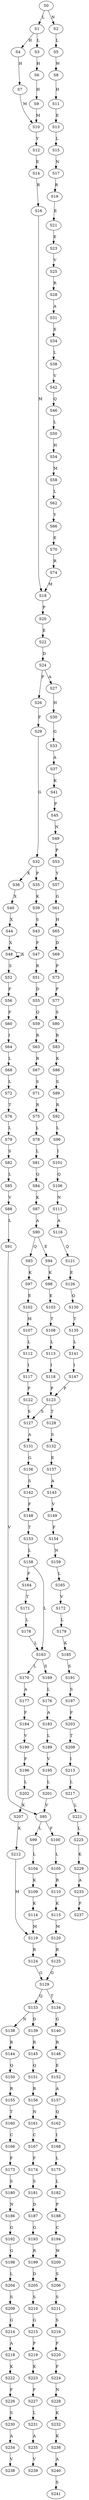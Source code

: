 strict digraph  {
	S0 -> S1 [ label = L ];
	S0 -> S2 [ label = N ];
	S1 -> S3 [ label = L ];
	S1 -> S4 [ label = H ];
	S2 -> S5 [ label = L ];
	S3 -> S6 [ label = H ];
	S4 -> S7 [ label = H ];
	S5 -> S8 [ label = W ];
	S6 -> S9 [ label = H ];
	S7 -> S10 [ label = M ];
	S8 -> S11 [ label = H ];
	S9 -> S10 [ label = M ];
	S10 -> S12 [ label = Y ];
	S11 -> S13 [ label = E ];
	S12 -> S14 [ label = E ];
	S13 -> S15 [ label = L ];
	S14 -> S16 [ label = R ];
	S15 -> S17 [ label = N ];
	S16 -> S18 [ label = M ];
	S17 -> S19 [ label = R ];
	S18 -> S20 [ label = P ];
	S19 -> S21 [ label = E ];
	S20 -> S22 [ label = E ];
	S21 -> S23 [ label = E ];
	S22 -> S24 [ label = D ];
	S23 -> S25 [ label = V ];
	S24 -> S26 [ label = P ];
	S24 -> S27 [ label = A ];
	S25 -> S28 [ label = R ];
	S26 -> S29 [ label = F ];
	S27 -> S30 [ label = H ];
	S28 -> S31 [ label = A ];
	S29 -> S32 [ label = G ];
	S30 -> S33 [ label = G ];
	S31 -> S34 [ label = E ];
	S32 -> S35 [ label = P ];
	S32 -> S36 [ label = X ];
	S33 -> S37 [ label = A ];
	S34 -> S38 [ label = L ];
	S35 -> S39 [ label = K ];
	S36 -> S40 [ label = X ];
	S37 -> S41 [ label = K ];
	S38 -> S42 [ label = V ];
	S39 -> S43 [ label = S ];
	S40 -> S44 [ label = X ];
	S41 -> S45 [ label = P ];
	S42 -> S46 [ label = Q ];
	S43 -> S47 [ label = P ];
	S44 -> S48 [ label = X ];
	S45 -> S49 [ label = N ];
	S46 -> S50 [ label = L ];
	S47 -> S51 [ label = R ];
	S48 -> S52 [ label = S ];
	S48 -> S48 [ label = X ];
	S49 -> S53 [ label = P ];
	S50 -> S54 [ label = H ];
	S51 -> S55 [ label = D ];
	S52 -> S56 [ label = F ];
	S53 -> S57 [ label = Y ];
	S54 -> S58 [ label = M ];
	S55 -> S59 [ label = Q ];
	S56 -> S60 [ label = F ];
	S57 -> S61 [ label = G ];
	S58 -> S62 [ label = L ];
	S59 -> S63 [ label = R ];
	S60 -> S64 [ label = I ];
	S61 -> S65 [ label = H ];
	S62 -> S66 [ label = Y ];
	S63 -> S67 [ label = R ];
	S64 -> S68 [ label = L ];
	S65 -> S69 [ label = D ];
	S66 -> S70 [ label = E ];
	S67 -> S71 [ label = S ];
	S68 -> S72 [ label = L ];
	S69 -> S73 [ label = P ];
	S70 -> S74 [ label = R ];
	S71 -> S75 [ label = R ];
	S72 -> S76 [ label = T ];
	S73 -> S77 [ label = P ];
	S74 -> S18 [ label = M ];
	S75 -> S78 [ label = L ];
	S76 -> S79 [ label = L ];
	S77 -> S80 [ label = S ];
	S78 -> S81 [ label = L ];
	S79 -> S82 [ label = S ];
	S80 -> S83 [ label = R ];
	S81 -> S84 [ label = Q ];
	S82 -> S85 [ label = L ];
	S83 -> S86 [ label = K ];
	S84 -> S87 [ label = K ];
	S85 -> S88 [ label = V ];
	S86 -> S89 [ label = S ];
	S87 -> S90 [ label = A ];
	S88 -> S91 [ label = L ];
	S89 -> S92 [ label = R ];
	S90 -> S93 [ label = Q ];
	S90 -> S94 [ label = E ];
	S91 -> S95 [ label = V ];
	S92 -> S96 [ label = L ];
	S93 -> S97 [ label = K ];
	S94 -> S98 [ label = K ];
	S95 -> S99 [ label = L ];
	S95 -> S100 [ label = F ];
	S96 -> S101 [ label = I ];
	S97 -> S102 [ label = E ];
	S98 -> S103 [ label = E ];
	S99 -> S104 [ label = L ];
	S100 -> S105 [ label = L ];
	S101 -> S106 [ label = Q ];
	S102 -> S107 [ label = M ];
	S103 -> S108 [ label = T ];
	S104 -> S109 [ label = K ];
	S105 -> S110 [ label = R ];
	S106 -> S111 [ label = N ];
	S107 -> S112 [ label = L ];
	S108 -> S113 [ label = L ];
	S109 -> S114 [ label = K ];
	S110 -> S115 [ label = K ];
	S111 -> S116 [ label = A ];
	S112 -> S117 [ label = I ];
	S113 -> S118 [ label = I ];
	S114 -> S119 [ label = M ];
	S115 -> S120 [ label = M ];
	S116 -> S121 [ label = Q ];
	S117 -> S122 [ label = P ];
	S118 -> S123 [ label = P ];
	S119 -> S124 [ label = R ];
	S120 -> S125 [ label = R ];
	S121 -> S126 [ label = E ];
	S122 -> S127 [ label = S ];
	S123 -> S128 [ label = T ];
	S123 -> S127 [ label = S ];
	S124 -> S129 [ label = G ];
	S125 -> S129 [ label = G ];
	S126 -> S130 [ label = Q ];
	S127 -> S131 [ label = A ];
	S128 -> S132 [ label = S ];
	S129 -> S133 [ label = Q ];
	S129 -> S134 [ label = T ];
	S130 -> S135 [ label = T ];
	S131 -> S136 [ label = G ];
	S132 -> S137 [ label = E ];
	S133 -> S138 [ label = N ];
	S133 -> S139 [ label = D ];
	S134 -> S140 [ label = G ];
	S135 -> S141 [ label = L ];
	S136 -> S142 [ label = S ];
	S137 -> S143 [ label = A ];
	S138 -> S144 [ label = R ];
	S139 -> S145 [ label = R ];
	S140 -> S146 [ label = R ];
	S141 -> S147 [ label = I ];
	S142 -> S148 [ label = F ];
	S143 -> S149 [ label = V ];
	S144 -> S150 [ label = Q ];
	S145 -> S151 [ label = Q ];
	S146 -> S152 [ label = E ];
	S147 -> S123 [ label = P ];
	S148 -> S153 [ label = T ];
	S149 -> S154 [ label = F ];
	S150 -> S155 [ label = R ];
	S151 -> S156 [ label = R ];
	S152 -> S157 [ label = A ];
	S153 -> S158 [ label = L ];
	S154 -> S159 [ label = N ];
	S155 -> S160 [ label = T ];
	S156 -> S161 [ label = N ];
	S157 -> S162 [ label = Q ];
	S158 -> S163 [ label = L ];
	S158 -> S164 [ label = F ];
	S159 -> S165 [ label = L ];
	S160 -> S166 [ label = C ];
	S161 -> S167 [ label = C ];
	S162 -> S168 [ label = I ];
	S163 -> S169 [ label = S ];
	S163 -> S170 [ label = L ];
	S164 -> S171 [ label = T ];
	S165 -> S172 [ label = V ];
	S166 -> S173 [ label = F ];
	S167 -> S174 [ label = F ];
	S168 -> S175 [ label = L ];
	S169 -> S176 [ label = L ];
	S170 -> S177 [ label = A ];
	S171 -> S178 [ label = L ];
	S172 -> S179 [ label = L ];
	S173 -> S180 [ label = S ];
	S174 -> S181 [ label = S ];
	S175 -> S182 [ label = L ];
	S176 -> S183 [ label = A ];
	S177 -> S184 [ label = F ];
	S178 -> S163 [ label = L ];
	S179 -> S185 [ label = K ];
	S180 -> S186 [ label = N ];
	S181 -> S187 [ label = D ];
	S182 -> S188 [ label = P ];
	S183 -> S189 [ label = L ];
	S184 -> S190 [ label = V ];
	S185 -> S191 [ label = S ];
	S186 -> S192 [ label = G ];
	S187 -> S193 [ label = G ];
	S188 -> S194 [ label = C ];
	S189 -> S195 [ label = V ];
	S190 -> S196 [ label = F ];
	S191 -> S197 [ label = S ];
	S192 -> S198 [ label = G ];
	S193 -> S199 [ label = R ];
	S194 -> S200 [ label = W ];
	S195 -> S201 [ label = L ];
	S196 -> S202 [ label = L ];
	S197 -> S203 [ label = F ];
	S198 -> S204 [ label = L ];
	S199 -> S205 [ label = D ];
	S200 -> S206 [ label = S ];
	S201 -> S95 [ label = V ];
	S202 -> S207 [ label = K ];
	S203 -> S208 [ label = T ];
	S204 -> S209 [ label = S ];
	S205 -> S210 [ label = S ];
	S206 -> S211 [ label = S ];
	S207 -> S212 [ label = K ];
	S208 -> S213 [ label = I ];
	S209 -> S214 [ label = G ];
	S210 -> S215 [ label = G ];
	S211 -> S216 [ label = S ];
	S212 -> S119 [ label = M ];
	S213 -> S217 [ label = L ];
	S214 -> S218 [ label = A ];
	S215 -> S219 [ label = P ];
	S216 -> S220 [ label = F ];
	S217 -> S221 [ label = L ];
	S218 -> S222 [ label = K ];
	S219 -> S223 [ label = K ];
	S220 -> S224 [ label = F ];
	S221 -> S225 [ label = L ];
	S222 -> S226 [ label = F ];
	S223 -> S227 [ label = F ];
	S224 -> S228 [ label = N ];
	S225 -> S229 [ label = K ];
	S226 -> S230 [ label = S ];
	S227 -> S231 [ label = L ];
	S228 -> S232 [ label = K ];
	S229 -> S233 [ label = A ];
	S230 -> S234 [ label = A ];
	S231 -> S235 [ label = A ];
	S232 -> S236 [ label = K ];
	S233 -> S237 [ label = F ];
	S234 -> S238 [ label = V ];
	S235 -> S239 [ label = V ];
	S236 -> S240 [ label = A ];
	S240 -> S241 [ label = S ];
}
